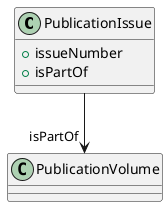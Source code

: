 @startuml
class PublicationIssue {
+issueNumber
+isPartOf

}
PublicationIssue -d-> "isPartOf" PublicationVolume

@enduml